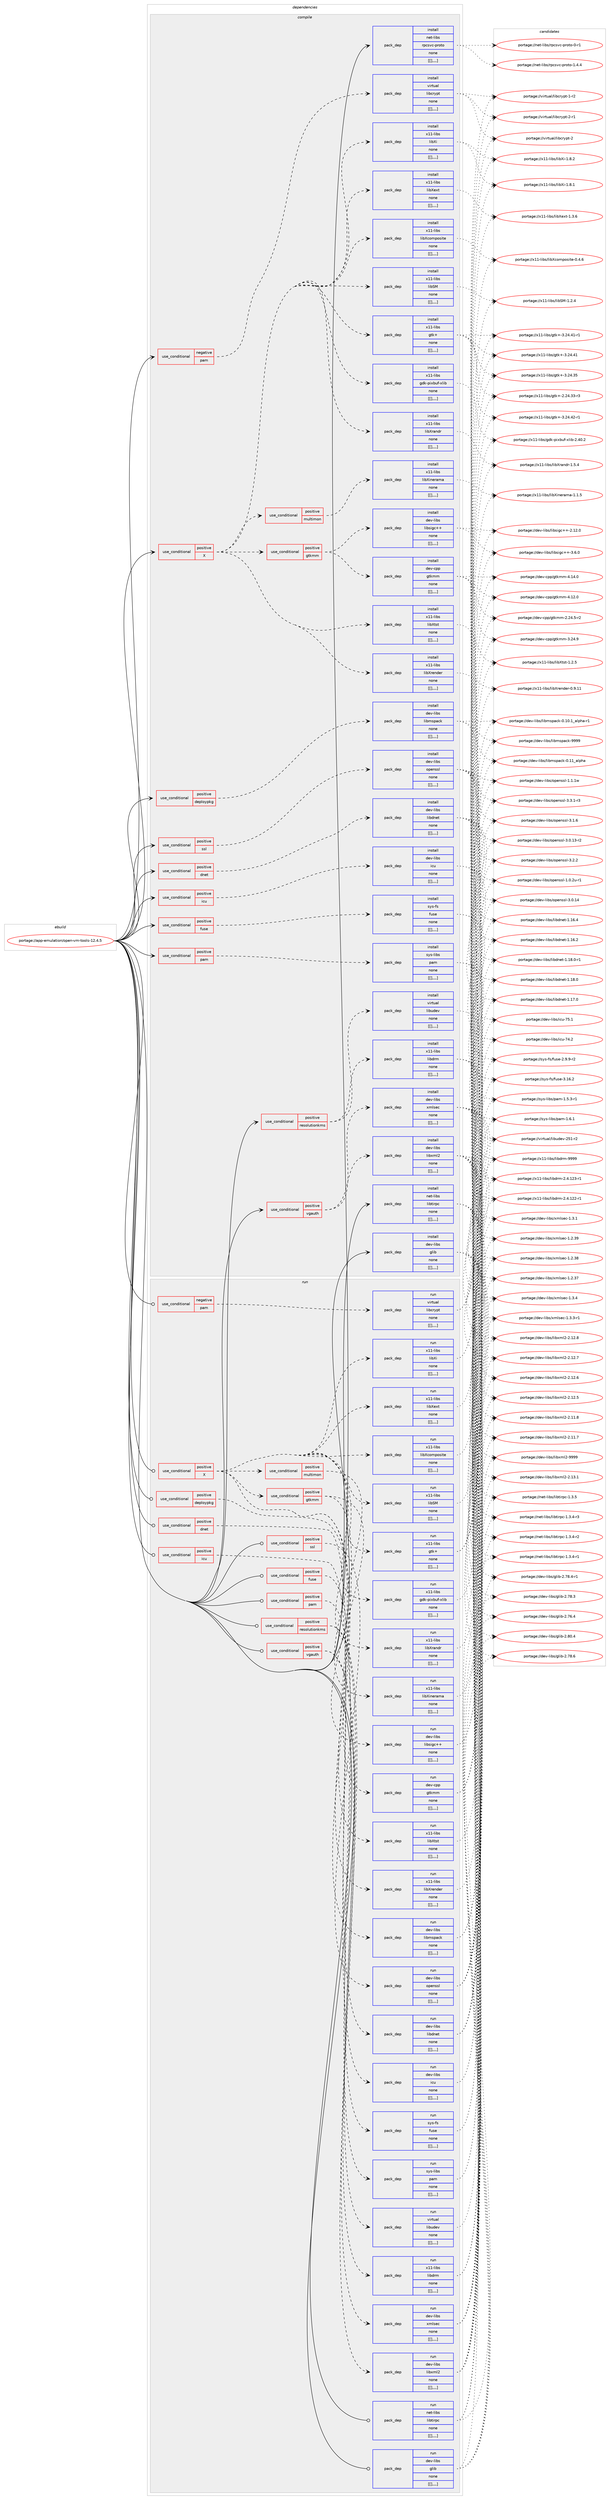 digraph prolog {

# *************
# Graph options
# *************

newrank=true;
concentrate=true;
compound=true;
graph [rankdir=LR,fontname=Helvetica,fontsize=10,ranksep=1.5];#, ranksep=2.5, nodesep=0.2];
edge  [arrowhead=vee];
node  [fontname=Helvetica,fontsize=10];

# **********
# The ebuild
# **********

subgraph cluster_leftcol {
color=gray;
label=<<i>ebuild</i>>;
id [label="portage://app-emulation/open-vm-tools-12.4.5", color=red, width=4, href="../app-emulation/open-vm-tools-12.4.5.svg"];
}

# ****************
# The dependencies
# ****************

subgraph cluster_midcol {
color=gray;
label=<<i>dependencies</i>>;
subgraph cluster_compile {
fillcolor="#eeeeee";
style=filled;
label=<<i>compile</i>>;
subgraph cond7337 {
dependency27061 [label=<<TABLE BORDER="0" CELLBORDER="1" CELLSPACING="0" CELLPADDING="4"><TR><TD ROWSPAN="3" CELLPADDING="10">use_conditional</TD></TR><TR><TD>negative</TD></TR><TR><TD>pam</TD></TR></TABLE>>, shape=none, color=red];
subgraph pack19518 {
dependency27062 [label=<<TABLE BORDER="0" CELLBORDER="1" CELLSPACING="0" CELLPADDING="4" WIDTH="220"><TR><TD ROWSPAN="6" CELLPADDING="30">pack_dep</TD></TR><TR><TD WIDTH="110">install</TD></TR><TR><TD>virtual</TD></TR><TR><TD>libcrypt</TD></TR><TR><TD>none</TD></TR><TR><TD>[[],,,,]</TD></TR></TABLE>>, shape=none, color=blue];
}
dependency27061:e -> dependency27062:w [weight=20,style="dashed",arrowhead="vee"];
}
id:e -> dependency27061:w [weight=20,style="solid",arrowhead="vee"];
subgraph cond7338 {
dependency27063 [label=<<TABLE BORDER="0" CELLBORDER="1" CELLSPACING="0" CELLPADDING="4"><TR><TD ROWSPAN="3" CELLPADDING="10">use_conditional</TD></TR><TR><TD>positive</TD></TR><TR><TD>X</TD></TR></TABLE>>, shape=none, color=red];
subgraph pack19519 {
dependency27064 [label=<<TABLE BORDER="0" CELLBORDER="1" CELLSPACING="0" CELLPADDING="4" WIDTH="220"><TR><TD ROWSPAN="6" CELLPADDING="30">pack_dep</TD></TR><TR><TD WIDTH="110">install</TD></TR><TR><TD>x11-libs</TD></TR><TR><TD>gdk-pixbuf-xlib</TD></TR><TR><TD>none</TD></TR><TR><TD>[[],,,,]</TD></TR></TABLE>>, shape=none, color=blue];
}
dependency27063:e -> dependency27064:w [weight=20,style="dashed",arrowhead="vee"];
subgraph pack19520 {
dependency27065 [label=<<TABLE BORDER="0" CELLBORDER="1" CELLSPACING="0" CELLPADDING="4" WIDTH="220"><TR><TD ROWSPAN="6" CELLPADDING="30">pack_dep</TD></TR><TR><TD WIDTH="110">install</TD></TR><TR><TD>x11-libs</TD></TR><TR><TD>gtk+</TD></TR><TR><TD>none</TD></TR><TR><TD>[[],,,,]</TD></TR></TABLE>>, shape=none, color=blue];
}
dependency27063:e -> dependency27065:w [weight=20,style="dashed",arrowhead="vee"];
subgraph pack19521 {
dependency27066 [label=<<TABLE BORDER="0" CELLBORDER="1" CELLSPACING="0" CELLPADDING="4" WIDTH="220"><TR><TD ROWSPAN="6" CELLPADDING="30">pack_dep</TD></TR><TR><TD WIDTH="110">install</TD></TR><TR><TD>x11-libs</TD></TR><TR><TD>libSM</TD></TR><TR><TD>none</TD></TR><TR><TD>[[],,,,]</TD></TR></TABLE>>, shape=none, color=blue];
}
dependency27063:e -> dependency27066:w [weight=20,style="dashed",arrowhead="vee"];
subgraph pack19522 {
dependency27067 [label=<<TABLE BORDER="0" CELLBORDER="1" CELLSPACING="0" CELLPADDING="4" WIDTH="220"><TR><TD ROWSPAN="6" CELLPADDING="30">pack_dep</TD></TR><TR><TD WIDTH="110">install</TD></TR><TR><TD>x11-libs</TD></TR><TR><TD>libXcomposite</TD></TR><TR><TD>none</TD></TR><TR><TD>[[],,,,]</TD></TR></TABLE>>, shape=none, color=blue];
}
dependency27063:e -> dependency27067:w [weight=20,style="dashed",arrowhead="vee"];
subgraph pack19523 {
dependency27068 [label=<<TABLE BORDER="0" CELLBORDER="1" CELLSPACING="0" CELLPADDING="4" WIDTH="220"><TR><TD ROWSPAN="6" CELLPADDING="30">pack_dep</TD></TR><TR><TD WIDTH="110">install</TD></TR><TR><TD>x11-libs</TD></TR><TR><TD>libXext</TD></TR><TR><TD>none</TD></TR><TR><TD>[[],,,,]</TD></TR></TABLE>>, shape=none, color=blue];
}
dependency27063:e -> dependency27068:w [weight=20,style="dashed",arrowhead="vee"];
subgraph pack19524 {
dependency27069 [label=<<TABLE BORDER="0" CELLBORDER="1" CELLSPACING="0" CELLPADDING="4" WIDTH="220"><TR><TD ROWSPAN="6" CELLPADDING="30">pack_dep</TD></TR><TR><TD WIDTH="110">install</TD></TR><TR><TD>x11-libs</TD></TR><TR><TD>libXi</TD></TR><TR><TD>none</TD></TR><TR><TD>[[],,,,]</TD></TR></TABLE>>, shape=none, color=blue];
}
dependency27063:e -> dependency27069:w [weight=20,style="dashed",arrowhead="vee"];
subgraph pack19525 {
dependency27070 [label=<<TABLE BORDER="0" CELLBORDER="1" CELLSPACING="0" CELLPADDING="4" WIDTH="220"><TR><TD ROWSPAN="6" CELLPADDING="30">pack_dep</TD></TR><TR><TD WIDTH="110">install</TD></TR><TR><TD>x11-libs</TD></TR><TR><TD>libXrandr</TD></TR><TR><TD>none</TD></TR><TR><TD>[[],,,,]</TD></TR></TABLE>>, shape=none, color=blue];
}
dependency27063:e -> dependency27070:w [weight=20,style="dashed",arrowhead="vee"];
subgraph pack19526 {
dependency27071 [label=<<TABLE BORDER="0" CELLBORDER="1" CELLSPACING="0" CELLPADDING="4" WIDTH="220"><TR><TD ROWSPAN="6" CELLPADDING="30">pack_dep</TD></TR><TR><TD WIDTH="110">install</TD></TR><TR><TD>x11-libs</TD></TR><TR><TD>libXrender</TD></TR><TR><TD>none</TD></TR><TR><TD>[[],,,,]</TD></TR></TABLE>>, shape=none, color=blue];
}
dependency27063:e -> dependency27071:w [weight=20,style="dashed",arrowhead="vee"];
subgraph pack19527 {
dependency27072 [label=<<TABLE BORDER="0" CELLBORDER="1" CELLSPACING="0" CELLPADDING="4" WIDTH="220"><TR><TD ROWSPAN="6" CELLPADDING="30">pack_dep</TD></TR><TR><TD WIDTH="110">install</TD></TR><TR><TD>x11-libs</TD></TR><TR><TD>libXtst</TD></TR><TR><TD>none</TD></TR><TR><TD>[[],,,,]</TD></TR></TABLE>>, shape=none, color=blue];
}
dependency27063:e -> dependency27072:w [weight=20,style="dashed",arrowhead="vee"];
subgraph cond7339 {
dependency27073 [label=<<TABLE BORDER="0" CELLBORDER="1" CELLSPACING="0" CELLPADDING="4"><TR><TD ROWSPAN="3" CELLPADDING="10">use_conditional</TD></TR><TR><TD>positive</TD></TR><TR><TD>gtkmm</TD></TR></TABLE>>, shape=none, color=red];
subgraph pack19528 {
dependency27074 [label=<<TABLE BORDER="0" CELLBORDER="1" CELLSPACING="0" CELLPADDING="4" WIDTH="220"><TR><TD ROWSPAN="6" CELLPADDING="30">pack_dep</TD></TR><TR><TD WIDTH="110">install</TD></TR><TR><TD>dev-cpp</TD></TR><TR><TD>gtkmm</TD></TR><TR><TD>none</TD></TR><TR><TD>[[],,,,]</TD></TR></TABLE>>, shape=none, color=blue];
}
dependency27073:e -> dependency27074:w [weight=20,style="dashed",arrowhead="vee"];
subgraph pack19529 {
dependency27075 [label=<<TABLE BORDER="0" CELLBORDER="1" CELLSPACING="0" CELLPADDING="4" WIDTH="220"><TR><TD ROWSPAN="6" CELLPADDING="30">pack_dep</TD></TR><TR><TD WIDTH="110">install</TD></TR><TR><TD>dev-libs</TD></TR><TR><TD>libsigc++</TD></TR><TR><TD>none</TD></TR><TR><TD>[[],,,,]</TD></TR></TABLE>>, shape=none, color=blue];
}
dependency27073:e -> dependency27075:w [weight=20,style="dashed",arrowhead="vee"];
}
dependency27063:e -> dependency27073:w [weight=20,style="dashed",arrowhead="vee"];
subgraph cond7340 {
dependency27076 [label=<<TABLE BORDER="0" CELLBORDER="1" CELLSPACING="0" CELLPADDING="4"><TR><TD ROWSPAN="3" CELLPADDING="10">use_conditional</TD></TR><TR><TD>positive</TD></TR><TR><TD>multimon</TD></TR></TABLE>>, shape=none, color=red];
subgraph pack19530 {
dependency27077 [label=<<TABLE BORDER="0" CELLBORDER="1" CELLSPACING="0" CELLPADDING="4" WIDTH="220"><TR><TD ROWSPAN="6" CELLPADDING="30">pack_dep</TD></TR><TR><TD WIDTH="110">install</TD></TR><TR><TD>x11-libs</TD></TR><TR><TD>libXinerama</TD></TR><TR><TD>none</TD></TR><TR><TD>[[],,,,]</TD></TR></TABLE>>, shape=none, color=blue];
}
dependency27076:e -> dependency27077:w [weight=20,style="dashed",arrowhead="vee"];
}
dependency27063:e -> dependency27076:w [weight=20,style="dashed",arrowhead="vee"];
}
id:e -> dependency27063:w [weight=20,style="solid",arrowhead="vee"];
subgraph cond7341 {
dependency27078 [label=<<TABLE BORDER="0" CELLBORDER="1" CELLSPACING="0" CELLPADDING="4"><TR><TD ROWSPAN="3" CELLPADDING="10">use_conditional</TD></TR><TR><TD>positive</TD></TR><TR><TD>deploypkg</TD></TR></TABLE>>, shape=none, color=red];
subgraph pack19531 {
dependency27079 [label=<<TABLE BORDER="0" CELLBORDER="1" CELLSPACING="0" CELLPADDING="4" WIDTH="220"><TR><TD ROWSPAN="6" CELLPADDING="30">pack_dep</TD></TR><TR><TD WIDTH="110">install</TD></TR><TR><TD>dev-libs</TD></TR><TR><TD>libmspack</TD></TR><TR><TD>none</TD></TR><TR><TD>[[],,,,]</TD></TR></TABLE>>, shape=none, color=blue];
}
dependency27078:e -> dependency27079:w [weight=20,style="dashed",arrowhead="vee"];
}
id:e -> dependency27078:w [weight=20,style="solid",arrowhead="vee"];
subgraph cond7342 {
dependency27080 [label=<<TABLE BORDER="0" CELLBORDER="1" CELLSPACING="0" CELLPADDING="4"><TR><TD ROWSPAN="3" CELLPADDING="10">use_conditional</TD></TR><TR><TD>positive</TD></TR><TR><TD>dnet</TD></TR></TABLE>>, shape=none, color=red];
subgraph pack19532 {
dependency27081 [label=<<TABLE BORDER="0" CELLBORDER="1" CELLSPACING="0" CELLPADDING="4" WIDTH="220"><TR><TD ROWSPAN="6" CELLPADDING="30">pack_dep</TD></TR><TR><TD WIDTH="110">install</TD></TR><TR><TD>dev-libs</TD></TR><TR><TD>libdnet</TD></TR><TR><TD>none</TD></TR><TR><TD>[[],,,,]</TD></TR></TABLE>>, shape=none, color=blue];
}
dependency27080:e -> dependency27081:w [weight=20,style="dashed",arrowhead="vee"];
}
id:e -> dependency27080:w [weight=20,style="solid",arrowhead="vee"];
subgraph cond7343 {
dependency27082 [label=<<TABLE BORDER="0" CELLBORDER="1" CELLSPACING="0" CELLPADDING="4"><TR><TD ROWSPAN="3" CELLPADDING="10">use_conditional</TD></TR><TR><TD>positive</TD></TR><TR><TD>fuse</TD></TR></TABLE>>, shape=none, color=red];
subgraph pack19533 {
dependency27083 [label=<<TABLE BORDER="0" CELLBORDER="1" CELLSPACING="0" CELLPADDING="4" WIDTH="220"><TR><TD ROWSPAN="6" CELLPADDING="30">pack_dep</TD></TR><TR><TD WIDTH="110">install</TD></TR><TR><TD>sys-fs</TD></TR><TR><TD>fuse</TD></TR><TR><TD>none</TD></TR><TR><TD>[[],,,,]</TD></TR></TABLE>>, shape=none, color=blue];
}
dependency27082:e -> dependency27083:w [weight=20,style="dashed",arrowhead="vee"];
}
id:e -> dependency27082:w [weight=20,style="solid",arrowhead="vee"];
subgraph cond7344 {
dependency27084 [label=<<TABLE BORDER="0" CELLBORDER="1" CELLSPACING="0" CELLPADDING="4"><TR><TD ROWSPAN="3" CELLPADDING="10">use_conditional</TD></TR><TR><TD>positive</TD></TR><TR><TD>icu</TD></TR></TABLE>>, shape=none, color=red];
subgraph pack19534 {
dependency27085 [label=<<TABLE BORDER="0" CELLBORDER="1" CELLSPACING="0" CELLPADDING="4" WIDTH="220"><TR><TD ROWSPAN="6" CELLPADDING="30">pack_dep</TD></TR><TR><TD WIDTH="110">install</TD></TR><TR><TD>dev-libs</TD></TR><TR><TD>icu</TD></TR><TR><TD>none</TD></TR><TR><TD>[[],,,,]</TD></TR></TABLE>>, shape=none, color=blue];
}
dependency27084:e -> dependency27085:w [weight=20,style="dashed",arrowhead="vee"];
}
id:e -> dependency27084:w [weight=20,style="solid",arrowhead="vee"];
subgraph cond7345 {
dependency27086 [label=<<TABLE BORDER="0" CELLBORDER="1" CELLSPACING="0" CELLPADDING="4"><TR><TD ROWSPAN="3" CELLPADDING="10">use_conditional</TD></TR><TR><TD>positive</TD></TR><TR><TD>pam</TD></TR></TABLE>>, shape=none, color=red];
subgraph pack19535 {
dependency27087 [label=<<TABLE BORDER="0" CELLBORDER="1" CELLSPACING="0" CELLPADDING="4" WIDTH="220"><TR><TD ROWSPAN="6" CELLPADDING="30">pack_dep</TD></TR><TR><TD WIDTH="110">install</TD></TR><TR><TD>sys-libs</TD></TR><TR><TD>pam</TD></TR><TR><TD>none</TD></TR><TR><TD>[[],,,,]</TD></TR></TABLE>>, shape=none, color=blue];
}
dependency27086:e -> dependency27087:w [weight=20,style="dashed",arrowhead="vee"];
}
id:e -> dependency27086:w [weight=20,style="solid",arrowhead="vee"];
subgraph cond7346 {
dependency27088 [label=<<TABLE BORDER="0" CELLBORDER="1" CELLSPACING="0" CELLPADDING="4"><TR><TD ROWSPAN="3" CELLPADDING="10">use_conditional</TD></TR><TR><TD>positive</TD></TR><TR><TD>resolutionkms</TD></TR></TABLE>>, shape=none, color=red];
subgraph pack19536 {
dependency27089 [label=<<TABLE BORDER="0" CELLBORDER="1" CELLSPACING="0" CELLPADDING="4" WIDTH="220"><TR><TD ROWSPAN="6" CELLPADDING="30">pack_dep</TD></TR><TR><TD WIDTH="110">install</TD></TR><TR><TD>x11-libs</TD></TR><TR><TD>libdrm</TD></TR><TR><TD>none</TD></TR><TR><TD>[[],,,,]</TD></TR></TABLE>>, shape=none, color=blue];
}
dependency27088:e -> dependency27089:w [weight=20,style="dashed",arrowhead="vee"];
subgraph pack19537 {
dependency27090 [label=<<TABLE BORDER="0" CELLBORDER="1" CELLSPACING="0" CELLPADDING="4" WIDTH="220"><TR><TD ROWSPAN="6" CELLPADDING="30">pack_dep</TD></TR><TR><TD WIDTH="110">install</TD></TR><TR><TD>virtual</TD></TR><TR><TD>libudev</TD></TR><TR><TD>none</TD></TR><TR><TD>[[],,,,]</TD></TR></TABLE>>, shape=none, color=blue];
}
dependency27088:e -> dependency27090:w [weight=20,style="dashed",arrowhead="vee"];
}
id:e -> dependency27088:w [weight=20,style="solid",arrowhead="vee"];
subgraph cond7347 {
dependency27091 [label=<<TABLE BORDER="0" CELLBORDER="1" CELLSPACING="0" CELLPADDING="4"><TR><TD ROWSPAN="3" CELLPADDING="10">use_conditional</TD></TR><TR><TD>positive</TD></TR><TR><TD>ssl</TD></TR></TABLE>>, shape=none, color=red];
subgraph pack19538 {
dependency27092 [label=<<TABLE BORDER="0" CELLBORDER="1" CELLSPACING="0" CELLPADDING="4" WIDTH="220"><TR><TD ROWSPAN="6" CELLPADDING="30">pack_dep</TD></TR><TR><TD WIDTH="110">install</TD></TR><TR><TD>dev-libs</TD></TR><TR><TD>openssl</TD></TR><TR><TD>none</TD></TR><TR><TD>[[],,,,]</TD></TR></TABLE>>, shape=none, color=blue];
}
dependency27091:e -> dependency27092:w [weight=20,style="dashed",arrowhead="vee"];
}
id:e -> dependency27091:w [weight=20,style="solid",arrowhead="vee"];
subgraph cond7348 {
dependency27093 [label=<<TABLE BORDER="0" CELLBORDER="1" CELLSPACING="0" CELLPADDING="4"><TR><TD ROWSPAN="3" CELLPADDING="10">use_conditional</TD></TR><TR><TD>positive</TD></TR><TR><TD>vgauth</TD></TR></TABLE>>, shape=none, color=red];
subgraph pack19539 {
dependency27094 [label=<<TABLE BORDER="0" CELLBORDER="1" CELLSPACING="0" CELLPADDING="4" WIDTH="220"><TR><TD ROWSPAN="6" CELLPADDING="30">pack_dep</TD></TR><TR><TD WIDTH="110">install</TD></TR><TR><TD>dev-libs</TD></TR><TR><TD>libxml2</TD></TR><TR><TD>none</TD></TR><TR><TD>[[],,,,]</TD></TR></TABLE>>, shape=none, color=blue];
}
dependency27093:e -> dependency27094:w [weight=20,style="dashed",arrowhead="vee"];
subgraph pack19540 {
dependency27095 [label=<<TABLE BORDER="0" CELLBORDER="1" CELLSPACING="0" CELLPADDING="4" WIDTH="220"><TR><TD ROWSPAN="6" CELLPADDING="30">pack_dep</TD></TR><TR><TD WIDTH="110">install</TD></TR><TR><TD>dev-libs</TD></TR><TR><TD>xmlsec</TD></TR><TR><TD>none</TD></TR><TR><TD>[[],,,,]</TD></TR></TABLE>>, shape=none, color=blue];
}
dependency27093:e -> dependency27095:w [weight=20,style="dashed",arrowhead="vee"];
}
id:e -> dependency27093:w [weight=20,style="solid",arrowhead="vee"];
subgraph pack19541 {
dependency27096 [label=<<TABLE BORDER="0" CELLBORDER="1" CELLSPACING="0" CELLPADDING="4" WIDTH="220"><TR><TD ROWSPAN="6" CELLPADDING="30">pack_dep</TD></TR><TR><TD WIDTH="110">install</TD></TR><TR><TD>dev-libs</TD></TR><TR><TD>glib</TD></TR><TR><TD>none</TD></TR><TR><TD>[[],,,,]</TD></TR></TABLE>>, shape=none, color=blue];
}
id:e -> dependency27096:w [weight=20,style="solid",arrowhead="vee"];
subgraph pack19542 {
dependency27097 [label=<<TABLE BORDER="0" CELLBORDER="1" CELLSPACING="0" CELLPADDING="4" WIDTH="220"><TR><TD ROWSPAN="6" CELLPADDING="30">pack_dep</TD></TR><TR><TD WIDTH="110">install</TD></TR><TR><TD>net-libs</TD></TR><TR><TD>libtirpc</TD></TR><TR><TD>none</TD></TR><TR><TD>[[],,,,]</TD></TR></TABLE>>, shape=none, color=blue];
}
id:e -> dependency27097:w [weight=20,style="solid",arrowhead="vee"];
subgraph pack19543 {
dependency27098 [label=<<TABLE BORDER="0" CELLBORDER="1" CELLSPACING="0" CELLPADDING="4" WIDTH="220"><TR><TD ROWSPAN="6" CELLPADDING="30">pack_dep</TD></TR><TR><TD WIDTH="110">install</TD></TR><TR><TD>net-libs</TD></TR><TR><TD>rpcsvc-proto</TD></TR><TR><TD>none</TD></TR><TR><TD>[[],,,,]</TD></TR></TABLE>>, shape=none, color=blue];
}
id:e -> dependency27098:w [weight=20,style="solid",arrowhead="vee"];
}
subgraph cluster_compileandrun {
fillcolor="#eeeeee";
style=filled;
label=<<i>compile and run</i>>;
}
subgraph cluster_run {
fillcolor="#eeeeee";
style=filled;
label=<<i>run</i>>;
subgraph cond7349 {
dependency27099 [label=<<TABLE BORDER="0" CELLBORDER="1" CELLSPACING="0" CELLPADDING="4"><TR><TD ROWSPAN="3" CELLPADDING="10">use_conditional</TD></TR><TR><TD>negative</TD></TR><TR><TD>pam</TD></TR></TABLE>>, shape=none, color=red];
subgraph pack19544 {
dependency27100 [label=<<TABLE BORDER="0" CELLBORDER="1" CELLSPACING="0" CELLPADDING="4" WIDTH="220"><TR><TD ROWSPAN="6" CELLPADDING="30">pack_dep</TD></TR><TR><TD WIDTH="110">run</TD></TR><TR><TD>virtual</TD></TR><TR><TD>libcrypt</TD></TR><TR><TD>none</TD></TR><TR><TD>[[],,,,]</TD></TR></TABLE>>, shape=none, color=blue];
}
dependency27099:e -> dependency27100:w [weight=20,style="dashed",arrowhead="vee"];
}
id:e -> dependency27099:w [weight=20,style="solid",arrowhead="odot"];
subgraph cond7350 {
dependency27101 [label=<<TABLE BORDER="0" CELLBORDER="1" CELLSPACING="0" CELLPADDING="4"><TR><TD ROWSPAN="3" CELLPADDING="10">use_conditional</TD></TR><TR><TD>positive</TD></TR><TR><TD>X</TD></TR></TABLE>>, shape=none, color=red];
subgraph pack19545 {
dependency27102 [label=<<TABLE BORDER="0" CELLBORDER="1" CELLSPACING="0" CELLPADDING="4" WIDTH="220"><TR><TD ROWSPAN="6" CELLPADDING="30">pack_dep</TD></TR><TR><TD WIDTH="110">run</TD></TR><TR><TD>x11-libs</TD></TR><TR><TD>gdk-pixbuf-xlib</TD></TR><TR><TD>none</TD></TR><TR><TD>[[],,,,]</TD></TR></TABLE>>, shape=none, color=blue];
}
dependency27101:e -> dependency27102:w [weight=20,style="dashed",arrowhead="vee"];
subgraph pack19546 {
dependency27103 [label=<<TABLE BORDER="0" CELLBORDER="1" CELLSPACING="0" CELLPADDING="4" WIDTH="220"><TR><TD ROWSPAN="6" CELLPADDING="30">pack_dep</TD></TR><TR><TD WIDTH="110">run</TD></TR><TR><TD>x11-libs</TD></TR><TR><TD>gtk+</TD></TR><TR><TD>none</TD></TR><TR><TD>[[],,,,]</TD></TR></TABLE>>, shape=none, color=blue];
}
dependency27101:e -> dependency27103:w [weight=20,style="dashed",arrowhead="vee"];
subgraph pack19547 {
dependency27104 [label=<<TABLE BORDER="0" CELLBORDER="1" CELLSPACING="0" CELLPADDING="4" WIDTH="220"><TR><TD ROWSPAN="6" CELLPADDING="30">pack_dep</TD></TR><TR><TD WIDTH="110">run</TD></TR><TR><TD>x11-libs</TD></TR><TR><TD>libSM</TD></TR><TR><TD>none</TD></TR><TR><TD>[[],,,,]</TD></TR></TABLE>>, shape=none, color=blue];
}
dependency27101:e -> dependency27104:w [weight=20,style="dashed",arrowhead="vee"];
subgraph pack19548 {
dependency27105 [label=<<TABLE BORDER="0" CELLBORDER="1" CELLSPACING="0" CELLPADDING="4" WIDTH="220"><TR><TD ROWSPAN="6" CELLPADDING="30">pack_dep</TD></TR><TR><TD WIDTH="110">run</TD></TR><TR><TD>x11-libs</TD></TR><TR><TD>libXcomposite</TD></TR><TR><TD>none</TD></TR><TR><TD>[[],,,,]</TD></TR></TABLE>>, shape=none, color=blue];
}
dependency27101:e -> dependency27105:w [weight=20,style="dashed",arrowhead="vee"];
subgraph pack19549 {
dependency27106 [label=<<TABLE BORDER="0" CELLBORDER="1" CELLSPACING="0" CELLPADDING="4" WIDTH="220"><TR><TD ROWSPAN="6" CELLPADDING="30">pack_dep</TD></TR><TR><TD WIDTH="110">run</TD></TR><TR><TD>x11-libs</TD></TR><TR><TD>libXext</TD></TR><TR><TD>none</TD></TR><TR><TD>[[],,,,]</TD></TR></TABLE>>, shape=none, color=blue];
}
dependency27101:e -> dependency27106:w [weight=20,style="dashed",arrowhead="vee"];
subgraph pack19550 {
dependency27107 [label=<<TABLE BORDER="0" CELLBORDER="1" CELLSPACING="0" CELLPADDING="4" WIDTH="220"><TR><TD ROWSPAN="6" CELLPADDING="30">pack_dep</TD></TR><TR><TD WIDTH="110">run</TD></TR><TR><TD>x11-libs</TD></TR><TR><TD>libXi</TD></TR><TR><TD>none</TD></TR><TR><TD>[[],,,,]</TD></TR></TABLE>>, shape=none, color=blue];
}
dependency27101:e -> dependency27107:w [weight=20,style="dashed",arrowhead="vee"];
subgraph pack19551 {
dependency27108 [label=<<TABLE BORDER="0" CELLBORDER="1" CELLSPACING="0" CELLPADDING="4" WIDTH="220"><TR><TD ROWSPAN="6" CELLPADDING="30">pack_dep</TD></TR><TR><TD WIDTH="110">run</TD></TR><TR><TD>x11-libs</TD></TR><TR><TD>libXrandr</TD></TR><TR><TD>none</TD></TR><TR><TD>[[],,,,]</TD></TR></TABLE>>, shape=none, color=blue];
}
dependency27101:e -> dependency27108:w [weight=20,style="dashed",arrowhead="vee"];
subgraph pack19552 {
dependency27109 [label=<<TABLE BORDER="0" CELLBORDER="1" CELLSPACING="0" CELLPADDING="4" WIDTH="220"><TR><TD ROWSPAN="6" CELLPADDING="30">pack_dep</TD></TR><TR><TD WIDTH="110">run</TD></TR><TR><TD>x11-libs</TD></TR><TR><TD>libXrender</TD></TR><TR><TD>none</TD></TR><TR><TD>[[],,,,]</TD></TR></TABLE>>, shape=none, color=blue];
}
dependency27101:e -> dependency27109:w [weight=20,style="dashed",arrowhead="vee"];
subgraph pack19553 {
dependency27110 [label=<<TABLE BORDER="0" CELLBORDER="1" CELLSPACING="0" CELLPADDING="4" WIDTH="220"><TR><TD ROWSPAN="6" CELLPADDING="30">pack_dep</TD></TR><TR><TD WIDTH="110">run</TD></TR><TR><TD>x11-libs</TD></TR><TR><TD>libXtst</TD></TR><TR><TD>none</TD></TR><TR><TD>[[],,,,]</TD></TR></TABLE>>, shape=none, color=blue];
}
dependency27101:e -> dependency27110:w [weight=20,style="dashed",arrowhead="vee"];
subgraph cond7351 {
dependency27111 [label=<<TABLE BORDER="0" CELLBORDER="1" CELLSPACING="0" CELLPADDING="4"><TR><TD ROWSPAN="3" CELLPADDING="10">use_conditional</TD></TR><TR><TD>positive</TD></TR><TR><TD>gtkmm</TD></TR></TABLE>>, shape=none, color=red];
subgraph pack19554 {
dependency27112 [label=<<TABLE BORDER="0" CELLBORDER="1" CELLSPACING="0" CELLPADDING="4" WIDTH="220"><TR><TD ROWSPAN="6" CELLPADDING="30">pack_dep</TD></TR><TR><TD WIDTH="110">run</TD></TR><TR><TD>dev-cpp</TD></TR><TR><TD>gtkmm</TD></TR><TR><TD>none</TD></TR><TR><TD>[[],,,,]</TD></TR></TABLE>>, shape=none, color=blue];
}
dependency27111:e -> dependency27112:w [weight=20,style="dashed",arrowhead="vee"];
subgraph pack19555 {
dependency27113 [label=<<TABLE BORDER="0" CELLBORDER="1" CELLSPACING="0" CELLPADDING="4" WIDTH="220"><TR><TD ROWSPAN="6" CELLPADDING="30">pack_dep</TD></TR><TR><TD WIDTH="110">run</TD></TR><TR><TD>dev-libs</TD></TR><TR><TD>libsigc++</TD></TR><TR><TD>none</TD></TR><TR><TD>[[],,,,]</TD></TR></TABLE>>, shape=none, color=blue];
}
dependency27111:e -> dependency27113:w [weight=20,style="dashed",arrowhead="vee"];
}
dependency27101:e -> dependency27111:w [weight=20,style="dashed",arrowhead="vee"];
subgraph cond7352 {
dependency27114 [label=<<TABLE BORDER="0" CELLBORDER="1" CELLSPACING="0" CELLPADDING="4"><TR><TD ROWSPAN="3" CELLPADDING="10">use_conditional</TD></TR><TR><TD>positive</TD></TR><TR><TD>multimon</TD></TR></TABLE>>, shape=none, color=red];
subgraph pack19556 {
dependency27115 [label=<<TABLE BORDER="0" CELLBORDER="1" CELLSPACING="0" CELLPADDING="4" WIDTH="220"><TR><TD ROWSPAN="6" CELLPADDING="30">pack_dep</TD></TR><TR><TD WIDTH="110">run</TD></TR><TR><TD>x11-libs</TD></TR><TR><TD>libXinerama</TD></TR><TR><TD>none</TD></TR><TR><TD>[[],,,,]</TD></TR></TABLE>>, shape=none, color=blue];
}
dependency27114:e -> dependency27115:w [weight=20,style="dashed",arrowhead="vee"];
}
dependency27101:e -> dependency27114:w [weight=20,style="dashed",arrowhead="vee"];
}
id:e -> dependency27101:w [weight=20,style="solid",arrowhead="odot"];
subgraph cond7353 {
dependency27116 [label=<<TABLE BORDER="0" CELLBORDER="1" CELLSPACING="0" CELLPADDING="4"><TR><TD ROWSPAN="3" CELLPADDING="10">use_conditional</TD></TR><TR><TD>positive</TD></TR><TR><TD>deploypkg</TD></TR></TABLE>>, shape=none, color=red];
subgraph pack19557 {
dependency27117 [label=<<TABLE BORDER="0" CELLBORDER="1" CELLSPACING="0" CELLPADDING="4" WIDTH="220"><TR><TD ROWSPAN="6" CELLPADDING="30">pack_dep</TD></TR><TR><TD WIDTH="110">run</TD></TR><TR><TD>dev-libs</TD></TR><TR><TD>libmspack</TD></TR><TR><TD>none</TD></TR><TR><TD>[[],,,,]</TD></TR></TABLE>>, shape=none, color=blue];
}
dependency27116:e -> dependency27117:w [weight=20,style="dashed",arrowhead="vee"];
}
id:e -> dependency27116:w [weight=20,style="solid",arrowhead="odot"];
subgraph cond7354 {
dependency27118 [label=<<TABLE BORDER="0" CELLBORDER="1" CELLSPACING="0" CELLPADDING="4"><TR><TD ROWSPAN="3" CELLPADDING="10">use_conditional</TD></TR><TR><TD>positive</TD></TR><TR><TD>dnet</TD></TR></TABLE>>, shape=none, color=red];
subgraph pack19558 {
dependency27119 [label=<<TABLE BORDER="0" CELLBORDER="1" CELLSPACING="0" CELLPADDING="4" WIDTH="220"><TR><TD ROWSPAN="6" CELLPADDING="30">pack_dep</TD></TR><TR><TD WIDTH="110">run</TD></TR><TR><TD>dev-libs</TD></TR><TR><TD>libdnet</TD></TR><TR><TD>none</TD></TR><TR><TD>[[],,,,]</TD></TR></TABLE>>, shape=none, color=blue];
}
dependency27118:e -> dependency27119:w [weight=20,style="dashed",arrowhead="vee"];
}
id:e -> dependency27118:w [weight=20,style="solid",arrowhead="odot"];
subgraph cond7355 {
dependency27120 [label=<<TABLE BORDER="0" CELLBORDER="1" CELLSPACING="0" CELLPADDING="4"><TR><TD ROWSPAN="3" CELLPADDING="10">use_conditional</TD></TR><TR><TD>positive</TD></TR><TR><TD>fuse</TD></TR></TABLE>>, shape=none, color=red];
subgraph pack19559 {
dependency27121 [label=<<TABLE BORDER="0" CELLBORDER="1" CELLSPACING="0" CELLPADDING="4" WIDTH="220"><TR><TD ROWSPAN="6" CELLPADDING="30">pack_dep</TD></TR><TR><TD WIDTH="110">run</TD></TR><TR><TD>sys-fs</TD></TR><TR><TD>fuse</TD></TR><TR><TD>none</TD></TR><TR><TD>[[],,,,]</TD></TR></TABLE>>, shape=none, color=blue];
}
dependency27120:e -> dependency27121:w [weight=20,style="dashed",arrowhead="vee"];
}
id:e -> dependency27120:w [weight=20,style="solid",arrowhead="odot"];
subgraph cond7356 {
dependency27122 [label=<<TABLE BORDER="0" CELLBORDER="1" CELLSPACING="0" CELLPADDING="4"><TR><TD ROWSPAN="3" CELLPADDING="10">use_conditional</TD></TR><TR><TD>positive</TD></TR><TR><TD>icu</TD></TR></TABLE>>, shape=none, color=red];
subgraph pack19560 {
dependency27123 [label=<<TABLE BORDER="0" CELLBORDER="1" CELLSPACING="0" CELLPADDING="4" WIDTH="220"><TR><TD ROWSPAN="6" CELLPADDING="30">pack_dep</TD></TR><TR><TD WIDTH="110">run</TD></TR><TR><TD>dev-libs</TD></TR><TR><TD>icu</TD></TR><TR><TD>none</TD></TR><TR><TD>[[],,,,]</TD></TR></TABLE>>, shape=none, color=blue];
}
dependency27122:e -> dependency27123:w [weight=20,style="dashed",arrowhead="vee"];
}
id:e -> dependency27122:w [weight=20,style="solid",arrowhead="odot"];
subgraph cond7357 {
dependency27124 [label=<<TABLE BORDER="0" CELLBORDER="1" CELLSPACING="0" CELLPADDING="4"><TR><TD ROWSPAN="3" CELLPADDING="10">use_conditional</TD></TR><TR><TD>positive</TD></TR><TR><TD>pam</TD></TR></TABLE>>, shape=none, color=red];
subgraph pack19561 {
dependency27125 [label=<<TABLE BORDER="0" CELLBORDER="1" CELLSPACING="0" CELLPADDING="4" WIDTH="220"><TR><TD ROWSPAN="6" CELLPADDING="30">pack_dep</TD></TR><TR><TD WIDTH="110">run</TD></TR><TR><TD>sys-libs</TD></TR><TR><TD>pam</TD></TR><TR><TD>none</TD></TR><TR><TD>[[],,,,]</TD></TR></TABLE>>, shape=none, color=blue];
}
dependency27124:e -> dependency27125:w [weight=20,style="dashed",arrowhead="vee"];
}
id:e -> dependency27124:w [weight=20,style="solid",arrowhead="odot"];
subgraph cond7358 {
dependency27126 [label=<<TABLE BORDER="0" CELLBORDER="1" CELLSPACING="0" CELLPADDING="4"><TR><TD ROWSPAN="3" CELLPADDING="10">use_conditional</TD></TR><TR><TD>positive</TD></TR><TR><TD>resolutionkms</TD></TR></TABLE>>, shape=none, color=red];
subgraph pack19562 {
dependency27127 [label=<<TABLE BORDER="0" CELLBORDER="1" CELLSPACING="0" CELLPADDING="4" WIDTH="220"><TR><TD ROWSPAN="6" CELLPADDING="30">pack_dep</TD></TR><TR><TD WIDTH="110">run</TD></TR><TR><TD>x11-libs</TD></TR><TR><TD>libdrm</TD></TR><TR><TD>none</TD></TR><TR><TD>[[],,,,]</TD></TR></TABLE>>, shape=none, color=blue];
}
dependency27126:e -> dependency27127:w [weight=20,style="dashed",arrowhead="vee"];
subgraph pack19563 {
dependency27128 [label=<<TABLE BORDER="0" CELLBORDER="1" CELLSPACING="0" CELLPADDING="4" WIDTH="220"><TR><TD ROWSPAN="6" CELLPADDING="30">pack_dep</TD></TR><TR><TD WIDTH="110">run</TD></TR><TR><TD>virtual</TD></TR><TR><TD>libudev</TD></TR><TR><TD>none</TD></TR><TR><TD>[[],,,,]</TD></TR></TABLE>>, shape=none, color=blue];
}
dependency27126:e -> dependency27128:w [weight=20,style="dashed",arrowhead="vee"];
}
id:e -> dependency27126:w [weight=20,style="solid",arrowhead="odot"];
subgraph cond7359 {
dependency27129 [label=<<TABLE BORDER="0" CELLBORDER="1" CELLSPACING="0" CELLPADDING="4"><TR><TD ROWSPAN="3" CELLPADDING="10">use_conditional</TD></TR><TR><TD>positive</TD></TR><TR><TD>ssl</TD></TR></TABLE>>, shape=none, color=red];
subgraph pack19564 {
dependency27130 [label=<<TABLE BORDER="0" CELLBORDER="1" CELLSPACING="0" CELLPADDING="4" WIDTH="220"><TR><TD ROWSPAN="6" CELLPADDING="30">pack_dep</TD></TR><TR><TD WIDTH="110">run</TD></TR><TR><TD>dev-libs</TD></TR><TR><TD>openssl</TD></TR><TR><TD>none</TD></TR><TR><TD>[[],,,,]</TD></TR></TABLE>>, shape=none, color=blue];
}
dependency27129:e -> dependency27130:w [weight=20,style="dashed",arrowhead="vee"];
}
id:e -> dependency27129:w [weight=20,style="solid",arrowhead="odot"];
subgraph cond7360 {
dependency27131 [label=<<TABLE BORDER="0" CELLBORDER="1" CELLSPACING="0" CELLPADDING="4"><TR><TD ROWSPAN="3" CELLPADDING="10">use_conditional</TD></TR><TR><TD>positive</TD></TR><TR><TD>vgauth</TD></TR></TABLE>>, shape=none, color=red];
subgraph pack19565 {
dependency27132 [label=<<TABLE BORDER="0" CELLBORDER="1" CELLSPACING="0" CELLPADDING="4" WIDTH="220"><TR><TD ROWSPAN="6" CELLPADDING="30">pack_dep</TD></TR><TR><TD WIDTH="110">run</TD></TR><TR><TD>dev-libs</TD></TR><TR><TD>libxml2</TD></TR><TR><TD>none</TD></TR><TR><TD>[[],,,,]</TD></TR></TABLE>>, shape=none, color=blue];
}
dependency27131:e -> dependency27132:w [weight=20,style="dashed",arrowhead="vee"];
subgraph pack19566 {
dependency27133 [label=<<TABLE BORDER="0" CELLBORDER="1" CELLSPACING="0" CELLPADDING="4" WIDTH="220"><TR><TD ROWSPAN="6" CELLPADDING="30">pack_dep</TD></TR><TR><TD WIDTH="110">run</TD></TR><TR><TD>dev-libs</TD></TR><TR><TD>xmlsec</TD></TR><TR><TD>none</TD></TR><TR><TD>[[],,,,]</TD></TR></TABLE>>, shape=none, color=blue];
}
dependency27131:e -> dependency27133:w [weight=20,style="dashed",arrowhead="vee"];
}
id:e -> dependency27131:w [weight=20,style="solid",arrowhead="odot"];
subgraph pack19567 {
dependency27134 [label=<<TABLE BORDER="0" CELLBORDER="1" CELLSPACING="0" CELLPADDING="4" WIDTH="220"><TR><TD ROWSPAN="6" CELLPADDING="30">pack_dep</TD></TR><TR><TD WIDTH="110">run</TD></TR><TR><TD>dev-libs</TD></TR><TR><TD>glib</TD></TR><TR><TD>none</TD></TR><TR><TD>[[],,,,]</TD></TR></TABLE>>, shape=none, color=blue];
}
id:e -> dependency27134:w [weight=20,style="solid",arrowhead="odot"];
subgraph pack19568 {
dependency27135 [label=<<TABLE BORDER="0" CELLBORDER="1" CELLSPACING="0" CELLPADDING="4" WIDTH="220"><TR><TD ROWSPAN="6" CELLPADDING="30">pack_dep</TD></TR><TR><TD WIDTH="110">run</TD></TR><TR><TD>net-libs</TD></TR><TR><TD>libtirpc</TD></TR><TR><TD>none</TD></TR><TR><TD>[[],,,,]</TD></TR></TABLE>>, shape=none, color=blue];
}
id:e -> dependency27135:w [weight=20,style="solid",arrowhead="odot"];
}
}

# **************
# The candidates
# **************

subgraph cluster_choices {
rank=same;
color=gray;
label=<<i>candidates</i>>;

subgraph choice19518 {
color=black;
nodesep=1;
choice1181051141161179710847108105989911412111211645504511449 [label="portage://virtual/libcrypt-2-r1", color=red, width=4,href="../virtual/libcrypt-2-r1.svg"];
choice118105114116117971084710810598991141211121164550 [label="portage://virtual/libcrypt-2", color=red, width=4,href="../virtual/libcrypt-2.svg"];
choice1181051141161179710847108105989911412111211645494511450 [label="portage://virtual/libcrypt-1-r2", color=red, width=4,href="../virtual/libcrypt-1-r2.svg"];
dependency27062:e -> choice1181051141161179710847108105989911412111211645504511449:w [style=dotted,weight="100"];
dependency27062:e -> choice118105114116117971084710810598991141211121164550:w [style=dotted,weight="100"];
dependency27062:e -> choice1181051141161179710847108105989911412111211645494511450:w [style=dotted,weight="100"];
}
subgraph choice19519 {
color=black;
nodesep=1;
choice12049494510810598115471031001074511210512098117102451201081059845504652484650 [label="portage://x11-libs/gdk-pixbuf-xlib-2.40.2", color=red, width=4,href="../x11-libs/gdk-pixbuf-xlib-2.40.2.svg"];
dependency27064:e -> choice12049494510810598115471031001074511210512098117102451201081059845504652484650:w [style=dotted,weight="100"];
}
subgraph choice19520 {
color=black;
nodesep=1;
choice12049494510810598115471031161074345514650524652504511449 [label="portage://x11-libs/gtk+-3.24.42-r1", color=red, width=4,href="../x11-libs/gtk+-3.24.42-r1.svg"];
choice12049494510810598115471031161074345514650524652494511449 [label="portage://x11-libs/gtk+-3.24.41-r1", color=red, width=4,href="../x11-libs/gtk+-3.24.41-r1.svg"];
choice1204949451081059811547103116107434551465052465249 [label="portage://x11-libs/gtk+-3.24.41", color=red, width=4,href="../x11-libs/gtk+-3.24.41.svg"];
choice1204949451081059811547103116107434551465052465153 [label="portage://x11-libs/gtk+-3.24.35", color=red, width=4,href="../x11-libs/gtk+-3.24.35.svg"];
choice12049494510810598115471031161074345504650524651514511451 [label="portage://x11-libs/gtk+-2.24.33-r3", color=red, width=4,href="../x11-libs/gtk+-2.24.33-r3.svg"];
dependency27065:e -> choice12049494510810598115471031161074345514650524652504511449:w [style=dotted,weight="100"];
dependency27065:e -> choice12049494510810598115471031161074345514650524652494511449:w [style=dotted,weight="100"];
dependency27065:e -> choice1204949451081059811547103116107434551465052465249:w [style=dotted,weight="100"];
dependency27065:e -> choice1204949451081059811547103116107434551465052465153:w [style=dotted,weight="100"];
dependency27065:e -> choice12049494510810598115471031161074345504650524651514511451:w [style=dotted,weight="100"];
}
subgraph choice19521 {
color=black;
nodesep=1;
choice1204949451081059811547108105988377454946504652 [label="portage://x11-libs/libSM-1.2.4", color=red, width=4,href="../x11-libs/libSM-1.2.4.svg"];
dependency27066:e -> choice1204949451081059811547108105988377454946504652:w [style=dotted,weight="100"];
}
subgraph choice19522 {
color=black;
nodesep=1;
choice1204949451081059811547108105988899111109112111115105116101454846524654 [label="portage://x11-libs/libXcomposite-0.4.6", color=red, width=4,href="../x11-libs/libXcomposite-0.4.6.svg"];
dependency27067:e -> choice1204949451081059811547108105988899111109112111115105116101454846524654:w [style=dotted,weight="100"];
}
subgraph choice19523 {
color=black;
nodesep=1;
choice12049494510810598115471081059888101120116454946514654 [label="portage://x11-libs/libXext-1.3.6", color=red, width=4,href="../x11-libs/libXext-1.3.6.svg"];
dependency27068:e -> choice12049494510810598115471081059888101120116454946514654:w [style=dotted,weight="100"];
}
subgraph choice19524 {
color=black;
nodesep=1;
choice12049494510810598115471081059888105454946564650 [label="portage://x11-libs/libXi-1.8.2", color=red, width=4,href="../x11-libs/libXi-1.8.2.svg"];
choice12049494510810598115471081059888105454946564649 [label="portage://x11-libs/libXi-1.8.1", color=red, width=4,href="../x11-libs/libXi-1.8.1.svg"];
dependency27069:e -> choice12049494510810598115471081059888105454946564650:w [style=dotted,weight="100"];
dependency27069:e -> choice12049494510810598115471081059888105454946564649:w [style=dotted,weight="100"];
}
subgraph choice19525 {
color=black;
nodesep=1;
choice1204949451081059811547108105988811497110100114454946534652 [label="portage://x11-libs/libXrandr-1.5.4", color=red, width=4,href="../x11-libs/libXrandr-1.5.4.svg"];
dependency27070:e -> choice1204949451081059811547108105988811497110100114454946534652:w [style=dotted,weight="100"];
}
subgraph choice19526 {
color=black;
nodesep=1;
choice1204949451081059811547108105988811410111010010111445484657464949 [label="portage://x11-libs/libXrender-0.9.11", color=red, width=4,href="../x11-libs/libXrender-0.9.11.svg"];
dependency27071:e -> choice1204949451081059811547108105988811410111010010111445484657464949:w [style=dotted,weight="100"];
}
subgraph choice19527 {
color=black;
nodesep=1;
choice12049494510810598115471081059888116115116454946504653 [label="portage://x11-libs/libXtst-1.2.5", color=red, width=4,href="../x11-libs/libXtst-1.2.5.svg"];
dependency27072:e -> choice12049494510810598115471081059888116115116454946504653:w [style=dotted,weight="100"];
}
subgraph choice19528 {
color=black;
nodesep=1;
choice10010111845991121124710311610710910945524649524648 [label="portage://dev-cpp/gtkmm-4.14.0", color=red, width=4,href="../dev-cpp/gtkmm-4.14.0.svg"];
choice10010111845991121124710311610710910945524649504648 [label="portage://dev-cpp/gtkmm-4.12.0", color=red, width=4,href="../dev-cpp/gtkmm-4.12.0.svg"];
choice10010111845991121124710311610710910945514650524657 [label="portage://dev-cpp/gtkmm-3.24.9", color=red, width=4,href="../dev-cpp/gtkmm-3.24.9.svg"];
choice100101118459911211247103116107109109455046505246534511450 [label="portage://dev-cpp/gtkmm-2.24.5-r2", color=red, width=4,href="../dev-cpp/gtkmm-2.24.5-r2.svg"];
dependency27074:e -> choice10010111845991121124710311610710910945524649524648:w [style=dotted,weight="100"];
dependency27074:e -> choice10010111845991121124710311610710910945524649504648:w [style=dotted,weight="100"];
dependency27074:e -> choice10010111845991121124710311610710910945514650524657:w [style=dotted,weight="100"];
dependency27074:e -> choice100101118459911211247103116107109109455046505246534511450:w [style=dotted,weight="100"];
}
subgraph choice19529 {
color=black;
nodesep=1;
choice10010111845108105981154710810598115105103994343455146544648 [label="portage://dev-libs/libsigc++-3.6.0", color=red, width=4,href="../dev-libs/libsigc++-3.6.0.svg"];
choice1001011184510810598115471081059811510510399434345504649504648 [label="portage://dev-libs/libsigc++-2.12.0", color=red, width=4,href="../dev-libs/libsigc++-2.12.0.svg"];
dependency27075:e -> choice10010111845108105981154710810598115105103994343455146544648:w [style=dotted,weight="100"];
dependency27075:e -> choice1001011184510810598115471081059811510510399434345504649504648:w [style=dotted,weight="100"];
}
subgraph choice19530 {
color=black;
nodesep=1;
choice120494945108105981154710810598881051101011149710997454946494653 [label="portage://x11-libs/libXinerama-1.1.5", color=red, width=4,href="../x11-libs/libXinerama-1.1.5.svg"];
dependency27077:e -> choice120494945108105981154710810598881051101011149710997454946494653:w [style=dotted,weight="100"];
}
subgraph choice19531 {
color=black;
nodesep=1;
choice1001011184510810598115471081059810911511297991074557575757 [label="portage://dev-libs/libmspack-9999", color=red, width=4,href="../dev-libs/libmspack-9999.svg"];
choice1001011184510810598115471081059810911511297991074548464949959710811210497 [label="portage://dev-libs/libmspack-0.11_alpha", color=red, width=4,href="../dev-libs/libmspack-0.11_alpha.svg"];
choice100101118451081059811547108105981091151129799107454846494846499597108112104974511449 [label="portage://dev-libs/libmspack-0.10.1_alpha-r1", color=red, width=4,href="../dev-libs/libmspack-0.10.1_alpha-r1.svg"];
dependency27079:e -> choice1001011184510810598115471081059810911511297991074557575757:w [style=dotted,weight="100"];
dependency27079:e -> choice1001011184510810598115471081059810911511297991074548464949959710811210497:w [style=dotted,weight="100"];
dependency27079:e -> choice100101118451081059811547108105981091151129799107454846494846499597108112104974511449:w [style=dotted,weight="100"];
}
subgraph choice19532 {
color=black;
nodesep=1;
choice10010111845108105981154710810598100110101116454946495646484511449 [label="portage://dev-libs/libdnet-1.18.0-r1", color=red, width=4,href="../dev-libs/libdnet-1.18.0-r1.svg"];
choice1001011184510810598115471081059810011010111645494649564648 [label="portage://dev-libs/libdnet-1.18.0", color=red, width=4,href="../dev-libs/libdnet-1.18.0.svg"];
choice1001011184510810598115471081059810011010111645494649554648 [label="portage://dev-libs/libdnet-1.17.0", color=red, width=4,href="../dev-libs/libdnet-1.17.0.svg"];
choice1001011184510810598115471081059810011010111645494649544652 [label="portage://dev-libs/libdnet-1.16.4", color=red, width=4,href="../dev-libs/libdnet-1.16.4.svg"];
choice1001011184510810598115471081059810011010111645494649544650 [label="portage://dev-libs/libdnet-1.16.2", color=red, width=4,href="../dev-libs/libdnet-1.16.2.svg"];
dependency27081:e -> choice10010111845108105981154710810598100110101116454946495646484511449:w [style=dotted,weight="100"];
dependency27081:e -> choice1001011184510810598115471081059810011010111645494649564648:w [style=dotted,weight="100"];
dependency27081:e -> choice1001011184510810598115471081059810011010111645494649554648:w [style=dotted,weight="100"];
dependency27081:e -> choice1001011184510810598115471081059810011010111645494649544652:w [style=dotted,weight="100"];
dependency27081:e -> choice1001011184510810598115471081059810011010111645494649544650:w [style=dotted,weight="100"];
}
subgraph choice19533 {
color=black;
nodesep=1;
choice115121115451021154710211711510145514649544650 [label="portage://sys-fs/fuse-3.16.2", color=red, width=4,href="../sys-fs/fuse-3.16.2.svg"];
choice11512111545102115471021171151014550465746574511450 [label="portage://sys-fs/fuse-2.9.9-r2", color=red, width=4,href="../sys-fs/fuse-2.9.9-r2.svg"];
dependency27083:e -> choice115121115451021154710211711510145514649544650:w [style=dotted,weight="100"];
dependency27083:e -> choice11512111545102115471021171151014550465746574511450:w [style=dotted,weight="100"];
}
subgraph choice19534 {
color=black;
nodesep=1;
choice100101118451081059811547105991174555534649 [label="portage://dev-libs/icu-75.1", color=red, width=4,href="../dev-libs/icu-75.1.svg"];
choice100101118451081059811547105991174555524650 [label="portage://dev-libs/icu-74.2", color=red, width=4,href="../dev-libs/icu-74.2.svg"];
dependency27085:e -> choice100101118451081059811547105991174555534649:w [style=dotted,weight="100"];
dependency27085:e -> choice100101118451081059811547105991174555524650:w [style=dotted,weight="100"];
}
subgraph choice19535 {
color=black;
nodesep=1;
choice11512111545108105981154711297109454946544649 [label="portage://sys-libs/pam-1.6.1", color=red, width=4,href="../sys-libs/pam-1.6.1.svg"];
choice115121115451081059811547112971094549465346514511449 [label="portage://sys-libs/pam-1.5.3-r1", color=red, width=4,href="../sys-libs/pam-1.5.3-r1.svg"];
dependency27087:e -> choice11512111545108105981154711297109454946544649:w [style=dotted,weight="100"];
dependency27087:e -> choice115121115451081059811547112971094549465346514511449:w [style=dotted,weight="100"];
}
subgraph choice19536 {
color=black;
nodesep=1;
choice1204949451081059811547108105981001141094557575757 [label="portage://x11-libs/libdrm-9999", color=red, width=4,href="../x11-libs/libdrm-9999.svg"];
choice12049494510810598115471081059810011410945504652464950514511449 [label="portage://x11-libs/libdrm-2.4.123-r1", color=red, width=4,href="../x11-libs/libdrm-2.4.123-r1.svg"];
choice12049494510810598115471081059810011410945504652464950504511449 [label="portage://x11-libs/libdrm-2.4.122-r1", color=red, width=4,href="../x11-libs/libdrm-2.4.122-r1.svg"];
dependency27089:e -> choice1204949451081059811547108105981001141094557575757:w [style=dotted,weight="100"];
dependency27089:e -> choice12049494510810598115471081059810011410945504652464950514511449:w [style=dotted,weight="100"];
dependency27089:e -> choice12049494510810598115471081059810011410945504652464950504511449:w [style=dotted,weight="100"];
}
subgraph choice19537 {
color=black;
nodesep=1;
choice118105114116117971084710810598117100101118455053494511450 [label="portage://virtual/libudev-251-r2", color=red, width=4,href="../virtual/libudev-251-r2.svg"];
dependency27090:e -> choice118105114116117971084710810598117100101118455053494511450:w [style=dotted,weight="100"];
}
subgraph choice19538 {
color=black;
nodesep=1;
choice1001011184510810598115471111121011101151151084551465146494511451 [label="portage://dev-libs/openssl-3.3.1-r3", color=red, width=4,href="../dev-libs/openssl-3.3.1-r3.svg"];
choice100101118451081059811547111112101110115115108455146504650 [label="portage://dev-libs/openssl-3.2.2", color=red, width=4,href="../dev-libs/openssl-3.2.2.svg"];
choice100101118451081059811547111112101110115115108455146494654 [label="portage://dev-libs/openssl-3.1.6", color=red, width=4,href="../dev-libs/openssl-3.1.6.svg"];
choice10010111845108105981154711111210111011511510845514648464952 [label="portage://dev-libs/openssl-3.0.14", color=red, width=4,href="../dev-libs/openssl-3.0.14.svg"];
choice100101118451081059811547111112101110115115108455146484649514511450 [label="portage://dev-libs/openssl-3.0.13-r2", color=red, width=4,href="../dev-libs/openssl-3.0.13-r2.svg"];
choice100101118451081059811547111112101110115115108454946494649119 [label="portage://dev-libs/openssl-1.1.1w", color=red, width=4,href="../dev-libs/openssl-1.1.1w.svg"];
choice1001011184510810598115471111121011101151151084549464846501174511449 [label="portage://dev-libs/openssl-1.0.2u-r1", color=red, width=4,href="../dev-libs/openssl-1.0.2u-r1.svg"];
dependency27092:e -> choice1001011184510810598115471111121011101151151084551465146494511451:w [style=dotted,weight="100"];
dependency27092:e -> choice100101118451081059811547111112101110115115108455146504650:w [style=dotted,weight="100"];
dependency27092:e -> choice100101118451081059811547111112101110115115108455146494654:w [style=dotted,weight="100"];
dependency27092:e -> choice10010111845108105981154711111210111011511510845514648464952:w [style=dotted,weight="100"];
dependency27092:e -> choice100101118451081059811547111112101110115115108455146484649514511450:w [style=dotted,weight="100"];
dependency27092:e -> choice100101118451081059811547111112101110115115108454946494649119:w [style=dotted,weight="100"];
dependency27092:e -> choice1001011184510810598115471111121011101151151084549464846501174511449:w [style=dotted,weight="100"];
}
subgraph choice19539 {
color=black;
nodesep=1;
choice10010111845108105981154710810598120109108504557575757 [label="portage://dev-libs/libxml2-9999", color=red, width=4,href="../dev-libs/libxml2-9999.svg"];
choice100101118451081059811547108105981201091085045504649514649 [label="portage://dev-libs/libxml2-2.13.1", color=red, width=4,href="../dev-libs/libxml2-2.13.1.svg"];
choice100101118451081059811547108105981201091085045504649504656 [label="portage://dev-libs/libxml2-2.12.8", color=red, width=4,href="../dev-libs/libxml2-2.12.8.svg"];
choice100101118451081059811547108105981201091085045504649504655 [label="portage://dev-libs/libxml2-2.12.7", color=red, width=4,href="../dev-libs/libxml2-2.12.7.svg"];
choice100101118451081059811547108105981201091085045504649504654 [label="portage://dev-libs/libxml2-2.12.6", color=red, width=4,href="../dev-libs/libxml2-2.12.6.svg"];
choice100101118451081059811547108105981201091085045504649504653 [label="portage://dev-libs/libxml2-2.12.5", color=red, width=4,href="../dev-libs/libxml2-2.12.5.svg"];
choice100101118451081059811547108105981201091085045504649494656 [label="portage://dev-libs/libxml2-2.11.8", color=red, width=4,href="../dev-libs/libxml2-2.11.8.svg"];
choice100101118451081059811547108105981201091085045504649494655 [label="portage://dev-libs/libxml2-2.11.7", color=red, width=4,href="../dev-libs/libxml2-2.11.7.svg"];
dependency27094:e -> choice10010111845108105981154710810598120109108504557575757:w [style=dotted,weight="100"];
dependency27094:e -> choice100101118451081059811547108105981201091085045504649514649:w [style=dotted,weight="100"];
dependency27094:e -> choice100101118451081059811547108105981201091085045504649504656:w [style=dotted,weight="100"];
dependency27094:e -> choice100101118451081059811547108105981201091085045504649504655:w [style=dotted,weight="100"];
dependency27094:e -> choice100101118451081059811547108105981201091085045504649504654:w [style=dotted,weight="100"];
dependency27094:e -> choice100101118451081059811547108105981201091085045504649504653:w [style=dotted,weight="100"];
dependency27094:e -> choice100101118451081059811547108105981201091085045504649494656:w [style=dotted,weight="100"];
dependency27094:e -> choice100101118451081059811547108105981201091085045504649494655:w [style=dotted,weight="100"];
}
subgraph choice19540 {
color=black;
nodesep=1;
choice10010111845108105981154712010910811510199454946514652 [label="portage://dev-libs/xmlsec-1.3.4", color=red, width=4,href="../dev-libs/xmlsec-1.3.4.svg"];
choice100101118451081059811547120109108115101994549465146514511449 [label="portage://dev-libs/xmlsec-1.3.3-r1", color=red, width=4,href="../dev-libs/xmlsec-1.3.3-r1.svg"];
choice10010111845108105981154712010910811510199454946514649 [label="portage://dev-libs/xmlsec-1.3.1", color=red, width=4,href="../dev-libs/xmlsec-1.3.1.svg"];
choice1001011184510810598115471201091081151019945494650465157 [label="portage://dev-libs/xmlsec-1.2.39", color=red, width=4,href="../dev-libs/xmlsec-1.2.39.svg"];
choice1001011184510810598115471201091081151019945494650465156 [label="portage://dev-libs/xmlsec-1.2.38", color=red, width=4,href="../dev-libs/xmlsec-1.2.38.svg"];
choice1001011184510810598115471201091081151019945494650465155 [label="portage://dev-libs/xmlsec-1.2.37", color=red, width=4,href="../dev-libs/xmlsec-1.2.37.svg"];
dependency27095:e -> choice10010111845108105981154712010910811510199454946514652:w [style=dotted,weight="100"];
dependency27095:e -> choice100101118451081059811547120109108115101994549465146514511449:w [style=dotted,weight="100"];
dependency27095:e -> choice10010111845108105981154712010910811510199454946514649:w [style=dotted,weight="100"];
dependency27095:e -> choice1001011184510810598115471201091081151019945494650465157:w [style=dotted,weight="100"];
dependency27095:e -> choice1001011184510810598115471201091081151019945494650465156:w [style=dotted,weight="100"];
dependency27095:e -> choice1001011184510810598115471201091081151019945494650465155:w [style=dotted,weight="100"];
}
subgraph choice19541 {
color=black;
nodesep=1;
choice1001011184510810598115471031081059845504656484652 [label="portage://dev-libs/glib-2.80.4", color=red, width=4,href="../dev-libs/glib-2.80.4.svg"];
choice1001011184510810598115471031081059845504655564654 [label="portage://dev-libs/glib-2.78.6", color=red, width=4,href="../dev-libs/glib-2.78.6.svg"];
choice10010111845108105981154710310810598455046555646524511449 [label="portage://dev-libs/glib-2.78.4-r1", color=red, width=4,href="../dev-libs/glib-2.78.4-r1.svg"];
choice1001011184510810598115471031081059845504655564651 [label="portage://dev-libs/glib-2.78.3", color=red, width=4,href="../dev-libs/glib-2.78.3.svg"];
choice1001011184510810598115471031081059845504655544652 [label="portage://dev-libs/glib-2.76.4", color=red, width=4,href="../dev-libs/glib-2.76.4.svg"];
dependency27096:e -> choice1001011184510810598115471031081059845504656484652:w [style=dotted,weight="100"];
dependency27096:e -> choice1001011184510810598115471031081059845504655564654:w [style=dotted,weight="100"];
dependency27096:e -> choice10010111845108105981154710310810598455046555646524511449:w [style=dotted,weight="100"];
dependency27096:e -> choice1001011184510810598115471031081059845504655564651:w [style=dotted,weight="100"];
dependency27096:e -> choice1001011184510810598115471031081059845504655544652:w [style=dotted,weight="100"];
}
subgraph choice19542 {
color=black;
nodesep=1;
choice1101011164510810598115471081059811610511411299454946514653 [label="portage://net-libs/libtirpc-1.3.5", color=red, width=4,href="../net-libs/libtirpc-1.3.5.svg"];
choice11010111645108105981154710810598116105114112994549465146524511451 [label="portage://net-libs/libtirpc-1.3.4-r3", color=red, width=4,href="../net-libs/libtirpc-1.3.4-r3.svg"];
choice11010111645108105981154710810598116105114112994549465146524511450 [label="portage://net-libs/libtirpc-1.3.4-r2", color=red, width=4,href="../net-libs/libtirpc-1.3.4-r2.svg"];
choice11010111645108105981154710810598116105114112994549465146524511449 [label="portage://net-libs/libtirpc-1.3.4-r1", color=red, width=4,href="../net-libs/libtirpc-1.3.4-r1.svg"];
dependency27097:e -> choice1101011164510810598115471081059811610511411299454946514653:w [style=dotted,weight="100"];
dependency27097:e -> choice11010111645108105981154710810598116105114112994549465146524511451:w [style=dotted,weight="100"];
dependency27097:e -> choice11010111645108105981154710810598116105114112994549465146524511450:w [style=dotted,weight="100"];
dependency27097:e -> choice11010111645108105981154710810598116105114112994549465146524511449:w [style=dotted,weight="100"];
}
subgraph choice19543 {
color=black;
nodesep=1;
choice110101116451081059811547114112991151189945112114111116111454946524652 [label="portage://net-libs/rpcsvc-proto-1.4.4", color=red, width=4,href="../net-libs/rpcsvc-proto-1.4.4.svg"];
choice11010111645108105981154711411299115118994511211411111611145484511449 [label="portage://net-libs/rpcsvc-proto-0-r1", color=red, width=4,href="../net-libs/rpcsvc-proto-0-r1.svg"];
dependency27098:e -> choice110101116451081059811547114112991151189945112114111116111454946524652:w [style=dotted,weight="100"];
dependency27098:e -> choice11010111645108105981154711411299115118994511211411111611145484511449:w [style=dotted,weight="100"];
}
subgraph choice19544 {
color=black;
nodesep=1;
choice1181051141161179710847108105989911412111211645504511449 [label="portage://virtual/libcrypt-2-r1", color=red, width=4,href="../virtual/libcrypt-2-r1.svg"];
choice118105114116117971084710810598991141211121164550 [label="portage://virtual/libcrypt-2", color=red, width=4,href="../virtual/libcrypt-2.svg"];
choice1181051141161179710847108105989911412111211645494511450 [label="portage://virtual/libcrypt-1-r2", color=red, width=4,href="../virtual/libcrypt-1-r2.svg"];
dependency27100:e -> choice1181051141161179710847108105989911412111211645504511449:w [style=dotted,weight="100"];
dependency27100:e -> choice118105114116117971084710810598991141211121164550:w [style=dotted,weight="100"];
dependency27100:e -> choice1181051141161179710847108105989911412111211645494511450:w [style=dotted,weight="100"];
}
subgraph choice19545 {
color=black;
nodesep=1;
choice12049494510810598115471031001074511210512098117102451201081059845504652484650 [label="portage://x11-libs/gdk-pixbuf-xlib-2.40.2", color=red, width=4,href="../x11-libs/gdk-pixbuf-xlib-2.40.2.svg"];
dependency27102:e -> choice12049494510810598115471031001074511210512098117102451201081059845504652484650:w [style=dotted,weight="100"];
}
subgraph choice19546 {
color=black;
nodesep=1;
choice12049494510810598115471031161074345514650524652504511449 [label="portage://x11-libs/gtk+-3.24.42-r1", color=red, width=4,href="../x11-libs/gtk+-3.24.42-r1.svg"];
choice12049494510810598115471031161074345514650524652494511449 [label="portage://x11-libs/gtk+-3.24.41-r1", color=red, width=4,href="../x11-libs/gtk+-3.24.41-r1.svg"];
choice1204949451081059811547103116107434551465052465249 [label="portage://x11-libs/gtk+-3.24.41", color=red, width=4,href="../x11-libs/gtk+-3.24.41.svg"];
choice1204949451081059811547103116107434551465052465153 [label="portage://x11-libs/gtk+-3.24.35", color=red, width=4,href="../x11-libs/gtk+-3.24.35.svg"];
choice12049494510810598115471031161074345504650524651514511451 [label="portage://x11-libs/gtk+-2.24.33-r3", color=red, width=4,href="../x11-libs/gtk+-2.24.33-r3.svg"];
dependency27103:e -> choice12049494510810598115471031161074345514650524652504511449:w [style=dotted,weight="100"];
dependency27103:e -> choice12049494510810598115471031161074345514650524652494511449:w [style=dotted,weight="100"];
dependency27103:e -> choice1204949451081059811547103116107434551465052465249:w [style=dotted,weight="100"];
dependency27103:e -> choice1204949451081059811547103116107434551465052465153:w [style=dotted,weight="100"];
dependency27103:e -> choice12049494510810598115471031161074345504650524651514511451:w [style=dotted,weight="100"];
}
subgraph choice19547 {
color=black;
nodesep=1;
choice1204949451081059811547108105988377454946504652 [label="portage://x11-libs/libSM-1.2.4", color=red, width=4,href="../x11-libs/libSM-1.2.4.svg"];
dependency27104:e -> choice1204949451081059811547108105988377454946504652:w [style=dotted,weight="100"];
}
subgraph choice19548 {
color=black;
nodesep=1;
choice1204949451081059811547108105988899111109112111115105116101454846524654 [label="portage://x11-libs/libXcomposite-0.4.6", color=red, width=4,href="../x11-libs/libXcomposite-0.4.6.svg"];
dependency27105:e -> choice1204949451081059811547108105988899111109112111115105116101454846524654:w [style=dotted,weight="100"];
}
subgraph choice19549 {
color=black;
nodesep=1;
choice12049494510810598115471081059888101120116454946514654 [label="portage://x11-libs/libXext-1.3.6", color=red, width=4,href="../x11-libs/libXext-1.3.6.svg"];
dependency27106:e -> choice12049494510810598115471081059888101120116454946514654:w [style=dotted,weight="100"];
}
subgraph choice19550 {
color=black;
nodesep=1;
choice12049494510810598115471081059888105454946564650 [label="portage://x11-libs/libXi-1.8.2", color=red, width=4,href="../x11-libs/libXi-1.8.2.svg"];
choice12049494510810598115471081059888105454946564649 [label="portage://x11-libs/libXi-1.8.1", color=red, width=4,href="../x11-libs/libXi-1.8.1.svg"];
dependency27107:e -> choice12049494510810598115471081059888105454946564650:w [style=dotted,weight="100"];
dependency27107:e -> choice12049494510810598115471081059888105454946564649:w [style=dotted,weight="100"];
}
subgraph choice19551 {
color=black;
nodesep=1;
choice1204949451081059811547108105988811497110100114454946534652 [label="portage://x11-libs/libXrandr-1.5.4", color=red, width=4,href="../x11-libs/libXrandr-1.5.4.svg"];
dependency27108:e -> choice1204949451081059811547108105988811497110100114454946534652:w [style=dotted,weight="100"];
}
subgraph choice19552 {
color=black;
nodesep=1;
choice1204949451081059811547108105988811410111010010111445484657464949 [label="portage://x11-libs/libXrender-0.9.11", color=red, width=4,href="../x11-libs/libXrender-0.9.11.svg"];
dependency27109:e -> choice1204949451081059811547108105988811410111010010111445484657464949:w [style=dotted,weight="100"];
}
subgraph choice19553 {
color=black;
nodesep=1;
choice12049494510810598115471081059888116115116454946504653 [label="portage://x11-libs/libXtst-1.2.5", color=red, width=4,href="../x11-libs/libXtst-1.2.5.svg"];
dependency27110:e -> choice12049494510810598115471081059888116115116454946504653:w [style=dotted,weight="100"];
}
subgraph choice19554 {
color=black;
nodesep=1;
choice10010111845991121124710311610710910945524649524648 [label="portage://dev-cpp/gtkmm-4.14.0", color=red, width=4,href="../dev-cpp/gtkmm-4.14.0.svg"];
choice10010111845991121124710311610710910945524649504648 [label="portage://dev-cpp/gtkmm-4.12.0", color=red, width=4,href="../dev-cpp/gtkmm-4.12.0.svg"];
choice10010111845991121124710311610710910945514650524657 [label="portage://dev-cpp/gtkmm-3.24.9", color=red, width=4,href="../dev-cpp/gtkmm-3.24.9.svg"];
choice100101118459911211247103116107109109455046505246534511450 [label="portage://dev-cpp/gtkmm-2.24.5-r2", color=red, width=4,href="../dev-cpp/gtkmm-2.24.5-r2.svg"];
dependency27112:e -> choice10010111845991121124710311610710910945524649524648:w [style=dotted,weight="100"];
dependency27112:e -> choice10010111845991121124710311610710910945524649504648:w [style=dotted,weight="100"];
dependency27112:e -> choice10010111845991121124710311610710910945514650524657:w [style=dotted,weight="100"];
dependency27112:e -> choice100101118459911211247103116107109109455046505246534511450:w [style=dotted,weight="100"];
}
subgraph choice19555 {
color=black;
nodesep=1;
choice10010111845108105981154710810598115105103994343455146544648 [label="portage://dev-libs/libsigc++-3.6.0", color=red, width=4,href="../dev-libs/libsigc++-3.6.0.svg"];
choice1001011184510810598115471081059811510510399434345504649504648 [label="portage://dev-libs/libsigc++-2.12.0", color=red, width=4,href="../dev-libs/libsigc++-2.12.0.svg"];
dependency27113:e -> choice10010111845108105981154710810598115105103994343455146544648:w [style=dotted,weight="100"];
dependency27113:e -> choice1001011184510810598115471081059811510510399434345504649504648:w [style=dotted,weight="100"];
}
subgraph choice19556 {
color=black;
nodesep=1;
choice120494945108105981154710810598881051101011149710997454946494653 [label="portage://x11-libs/libXinerama-1.1.5", color=red, width=4,href="../x11-libs/libXinerama-1.1.5.svg"];
dependency27115:e -> choice120494945108105981154710810598881051101011149710997454946494653:w [style=dotted,weight="100"];
}
subgraph choice19557 {
color=black;
nodesep=1;
choice1001011184510810598115471081059810911511297991074557575757 [label="portage://dev-libs/libmspack-9999", color=red, width=4,href="../dev-libs/libmspack-9999.svg"];
choice1001011184510810598115471081059810911511297991074548464949959710811210497 [label="portage://dev-libs/libmspack-0.11_alpha", color=red, width=4,href="../dev-libs/libmspack-0.11_alpha.svg"];
choice100101118451081059811547108105981091151129799107454846494846499597108112104974511449 [label="portage://dev-libs/libmspack-0.10.1_alpha-r1", color=red, width=4,href="../dev-libs/libmspack-0.10.1_alpha-r1.svg"];
dependency27117:e -> choice1001011184510810598115471081059810911511297991074557575757:w [style=dotted,weight="100"];
dependency27117:e -> choice1001011184510810598115471081059810911511297991074548464949959710811210497:w [style=dotted,weight="100"];
dependency27117:e -> choice100101118451081059811547108105981091151129799107454846494846499597108112104974511449:w [style=dotted,weight="100"];
}
subgraph choice19558 {
color=black;
nodesep=1;
choice10010111845108105981154710810598100110101116454946495646484511449 [label="portage://dev-libs/libdnet-1.18.0-r1", color=red, width=4,href="../dev-libs/libdnet-1.18.0-r1.svg"];
choice1001011184510810598115471081059810011010111645494649564648 [label="portage://dev-libs/libdnet-1.18.0", color=red, width=4,href="../dev-libs/libdnet-1.18.0.svg"];
choice1001011184510810598115471081059810011010111645494649554648 [label="portage://dev-libs/libdnet-1.17.0", color=red, width=4,href="../dev-libs/libdnet-1.17.0.svg"];
choice1001011184510810598115471081059810011010111645494649544652 [label="portage://dev-libs/libdnet-1.16.4", color=red, width=4,href="../dev-libs/libdnet-1.16.4.svg"];
choice1001011184510810598115471081059810011010111645494649544650 [label="portage://dev-libs/libdnet-1.16.2", color=red, width=4,href="../dev-libs/libdnet-1.16.2.svg"];
dependency27119:e -> choice10010111845108105981154710810598100110101116454946495646484511449:w [style=dotted,weight="100"];
dependency27119:e -> choice1001011184510810598115471081059810011010111645494649564648:w [style=dotted,weight="100"];
dependency27119:e -> choice1001011184510810598115471081059810011010111645494649554648:w [style=dotted,weight="100"];
dependency27119:e -> choice1001011184510810598115471081059810011010111645494649544652:w [style=dotted,weight="100"];
dependency27119:e -> choice1001011184510810598115471081059810011010111645494649544650:w [style=dotted,weight="100"];
}
subgraph choice19559 {
color=black;
nodesep=1;
choice115121115451021154710211711510145514649544650 [label="portage://sys-fs/fuse-3.16.2", color=red, width=4,href="../sys-fs/fuse-3.16.2.svg"];
choice11512111545102115471021171151014550465746574511450 [label="portage://sys-fs/fuse-2.9.9-r2", color=red, width=4,href="../sys-fs/fuse-2.9.9-r2.svg"];
dependency27121:e -> choice115121115451021154710211711510145514649544650:w [style=dotted,weight="100"];
dependency27121:e -> choice11512111545102115471021171151014550465746574511450:w [style=dotted,weight="100"];
}
subgraph choice19560 {
color=black;
nodesep=1;
choice100101118451081059811547105991174555534649 [label="portage://dev-libs/icu-75.1", color=red, width=4,href="../dev-libs/icu-75.1.svg"];
choice100101118451081059811547105991174555524650 [label="portage://dev-libs/icu-74.2", color=red, width=4,href="../dev-libs/icu-74.2.svg"];
dependency27123:e -> choice100101118451081059811547105991174555534649:w [style=dotted,weight="100"];
dependency27123:e -> choice100101118451081059811547105991174555524650:w [style=dotted,weight="100"];
}
subgraph choice19561 {
color=black;
nodesep=1;
choice11512111545108105981154711297109454946544649 [label="portage://sys-libs/pam-1.6.1", color=red, width=4,href="../sys-libs/pam-1.6.1.svg"];
choice115121115451081059811547112971094549465346514511449 [label="portage://sys-libs/pam-1.5.3-r1", color=red, width=4,href="../sys-libs/pam-1.5.3-r1.svg"];
dependency27125:e -> choice11512111545108105981154711297109454946544649:w [style=dotted,weight="100"];
dependency27125:e -> choice115121115451081059811547112971094549465346514511449:w [style=dotted,weight="100"];
}
subgraph choice19562 {
color=black;
nodesep=1;
choice1204949451081059811547108105981001141094557575757 [label="portage://x11-libs/libdrm-9999", color=red, width=4,href="../x11-libs/libdrm-9999.svg"];
choice12049494510810598115471081059810011410945504652464950514511449 [label="portage://x11-libs/libdrm-2.4.123-r1", color=red, width=4,href="../x11-libs/libdrm-2.4.123-r1.svg"];
choice12049494510810598115471081059810011410945504652464950504511449 [label="portage://x11-libs/libdrm-2.4.122-r1", color=red, width=4,href="../x11-libs/libdrm-2.4.122-r1.svg"];
dependency27127:e -> choice1204949451081059811547108105981001141094557575757:w [style=dotted,weight="100"];
dependency27127:e -> choice12049494510810598115471081059810011410945504652464950514511449:w [style=dotted,weight="100"];
dependency27127:e -> choice12049494510810598115471081059810011410945504652464950504511449:w [style=dotted,weight="100"];
}
subgraph choice19563 {
color=black;
nodesep=1;
choice118105114116117971084710810598117100101118455053494511450 [label="portage://virtual/libudev-251-r2", color=red, width=4,href="../virtual/libudev-251-r2.svg"];
dependency27128:e -> choice118105114116117971084710810598117100101118455053494511450:w [style=dotted,weight="100"];
}
subgraph choice19564 {
color=black;
nodesep=1;
choice1001011184510810598115471111121011101151151084551465146494511451 [label="portage://dev-libs/openssl-3.3.1-r3", color=red, width=4,href="../dev-libs/openssl-3.3.1-r3.svg"];
choice100101118451081059811547111112101110115115108455146504650 [label="portage://dev-libs/openssl-3.2.2", color=red, width=4,href="../dev-libs/openssl-3.2.2.svg"];
choice100101118451081059811547111112101110115115108455146494654 [label="portage://dev-libs/openssl-3.1.6", color=red, width=4,href="../dev-libs/openssl-3.1.6.svg"];
choice10010111845108105981154711111210111011511510845514648464952 [label="portage://dev-libs/openssl-3.0.14", color=red, width=4,href="../dev-libs/openssl-3.0.14.svg"];
choice100101118451081059811547111112101110115115108455146484649514511450 [label="portage://dev-libs/openssl-3.0.13-r2", color=red, width=4,href="../dev-libs/openssl-3.0.13-r2.svg"];
choice100101118451081059811547111112101110115115108454946494649119 [label="portage://dev-libs/openssl-1.1.1w", color=red, width=4,href="../dev-libs/openssl-1.1.1w.svg"];
choice1001011184510810598115471111121011101151151084549464846501174511449 [label="portage://dev-libs/openssl-1.0.2u-r1", color=red, width=4,href="../dev-libs/openssl-1.0.2u-r1.svg"];
dependency27130:e -> choice1001011184510810598115471111121011101151151084551465146494511451:w [style=dotted,weight="100"];
dependency27130:e -> choice100101118451081059811547111112101110115115108455146504650:w [style=dotted,weight="100"];
dependency27130:e -> choice100101118451081059811547111112101110115115108455146494654:w [style=dotted,weight="100"];
dependency27130:e -> choice10010111845108105981154711111210111011511510845514648464952:w [style=dotted,weight="100"];
dependency27130:e -> choice100101118451081059811547111112101110115115108455146484649514511450:w [style=dotted,weight="100"];
dependency27130:e -> choice100101118451081059811547111112101110115115108454946494649119:w [style=dotted,weight="100"];
dependency27130:e -> choice1001011184510810598115471111121011101151151084549464846501174511449:w [style=dotted,weight="100"];
}
subgraph choice19565 {
color=black;
nodesep=1;
choice10010111845108105981154710810598120109108504557575757 [label="portage://dev-libs/libxml2-9999", color=red, width=4,href="../dev-libs/libxml2-9999.svg"];
choice100101118451081059811547108105981201091085045504649514649 [label="portage://dev-libs/libxml2-2.13.1", color=red, width=4,href="../dev-libs/libxml2-2.13.1.svg"];
choice100101118451081059811547108105981201091085045504649504656 [label="portage://dev-libs/libxml2-2.12.8", color=red, width=4,href="../dev-libs/libxml2-2.12.8.svg"];
choice100101118451081059811547108105981201091085045504649504655 [label="portage://dev-libs/libxml2-2.12.7", color=red, width=4,href="../dev-libs/libxml2-2.12.7.svg"];
choice100101118451081059811547108105981201091085045504649504654 [label="portage://dev-libs/libxml2-2.12.6", color=red, width=4,href="../dev-libs/libxml2-2.12.6.svg"];
choice100101118451081059811547108105981201091085045504649504653 [label="portage://dev-libs/libxml2-2.12.5", color=red, width=4,href="../dev-libs/libxml2-2.12.5.svg"];
choice100101118451081059811547108105981201091085045504649494656 [label="portage://dev-libs/libxml2-2.11.8", color=red, width=4,href="../dev-libs/libxml2-2.11.8.svg"];
choice100101118451081059811547108105981201091085045504649494655 [label="portage://dev-libs/libxml2-2.11.7", color=red, width=4,href="../dev-libs/libxml2-2.11.7.svg"];
dependency27132:e -> choice10010111845108105981154710810598120109108504557575757:w [style=dotted,weight="100"];
dependency27132:e -> choice100101118451081059811547108105981201091085045504649514649:w [style=dotted,weight="100"];
dependency27132:e -> choice100101118451081059811547108105981201091085045504649504656:w [style=dotted,weight="100"];
dependency27132:e -> choice100101118451081059811547108105981201091085045504649504655:w [style=dotted,weight="100"];
dependency27132:e -> choice100101118451081059811547108105981201091085045504649504654:w [style=dotted,weight="100"];
dependency27132:e -> choice100101118451081059811547108105981201091085045504649504653:w [style=dotted,weight="100"];
dependency27132:e -> choice100101118451081059811547108105981201091085045504649494656:w [style=dotted,weight="100"];
dependency27132:e -> choice100101118451081059811547108105981201091085045504649494655:w [style=dotted,weight="100"];
}
subgraph choice19566 {
color=black;
nodesep=1;
choice10010111845108105981154712010910811510199454946514652 [label="portage://dev-libs/xmlsec-1.3.4", color=red, width=4,href="../dev-libs/xmlsec-1.3.4.svg"];
choice100101118451081059811547120109108115101994549465146514511449 [label="portage://dev-libs/xmlsec-1.3.3-r1", color=red, width=4,href="../dev-libs/xmlsec-1.3.3-r1.svg"];
choice10010111845108105981154712010910811510199454946514649 [label="portage://dev-libs/xmlsec-1.3.1", color=red, width=4,href="../dev-libs/xmlsec-1.3.1.svg"];
choice1001011184510810598115471201091081151019945494650465157 [label="portage://dev-libs/xmlsec-1.2.39", color=red, width=4,href="../dev-libs/xmlsec-1.2.39.svg"];
choice1001011184510810598115471201091081151019945494650465156 [label="portage://dev-libs/xmlsec-1.2.38", color=red, width=4,href="../dev-libs/xmlsec-1.2.38.svg"];
choice1001011184510810598115471201091081151019945494650465155 [label="portage://dev-libs/xmlsec-1.2.37", color=red, width=4,href="../dev-libs/xmlsec-1.2.37.svg"];
dependency27133:e -> choice10010111845108105981154712010910811510199454946514652:w [style=dotted,weight="100"];
dependency27133:e -> choice100101118451081059811547120109108115101994549465146514511449:w [style=dotted,weight="100"];
dependency27133:e -> choice10010111845108105981154712010910811510199454946514649:w [style=dotted,weight="100"];
dependency27133:e -> choice1001011184510810598115471201091081151019945494650465157:w [style=dotted,weight="100"];
dependency27133:e -> choice1001011184510810598115471201091081151019945494650465156:w [style=dotted,weight="100"];
dependency27133:e -> choice1001011184510810598115471201091081151019945494650465155:w [style=dotted,weight="100"];
}
subgraph choice19567 {
color=black;
nodesep=1;
choice1001011184510810598115471031081059845504656484652 [label="portage://dev-libs/glib-2.80.4", color=red, width=4,href="../dev-libs/glib-2.80.4.svg"];
choice1001011184510810598115471031081059845504655564654 [label="portage://dev-libs/glib-2.78.6", color=red, width=4,href="../dev-libs/glib-2.78.6.svg"];
choice10010111845108105981154710310810598455046555646524511449 [label="portage://dev-libs/glib-2.78.4-r1", color=red, width=4,href="../dev-libs/glib-2.78.4-r1.svg"];
choice1001011184510810598115471031081059845504655564651 [label="portage://dev-libs/glib-2.78.3", color=red, width=4,href="../dev-libs/glib-2.78.3.svg"];
choice1001011184510810598115471031081059845504655544652 [label="portage://dev-libs/glib-2.76.4", color=red, width=4,href="../dev-libs/glib-2.76.4.svg"];
dependency27134:e -> choice1001011184510810598115471031081059845504656484652:w [style=dotted,weight="100"];
dependency27134:e -> choice1001011184510810598115471031081059845504655564654:w [style=dotted,weight="100"];
dependency27134:e -> choice10010111845108105981154710310810598455046555646524511449:w [style=dotted,weight="100"];
dependency27134:e -> choice1001011184510810598115471031081059845504655564651:w [style=dotted,weight="100"];
dependency27134:e -> choice1001011184510810598115471031081059845504655544652:w [style=dotted,weight="100"];
}
subgraph choice19568 {
color=black;
nodesep=1;
choice1101011164510810598115471081059811610511411299454946514653 [label="portage://net-libs/libtirpc-1.3.5", color=red, width=4,href="../net-libs/libtirpc-1.3.5.svg"];
choice11010111645108105981154710810598116105114112994549465146524511451 [label="portage://net-libs/libtirpc-1.3.4-r3", color=red, width=4,href="../net-libs/libtirpc-1.3.4-r3.svg"];
choice11010111645108105981154710810598116105114112994549465146524511450 [label="portage://net-libs/libtirpc-1.3.4-r2", color=red, width=4,href="../net-libs/libtirpc-1.3.4-r2.svg"];
choice11010111645108105981154710810598116105114112994549465146524511449 [label="portage://net-libs/libtirpc-1.3.4-r1", color=red, width=4,href="../net-libs/libtirpc-1.3.4-r1.svg"];
dependency27135:e -> choice1101011164510810598115471081059811610511411299454946514653:w [style=dotted,weight="100"];
dependency27135:e -> choice11010111645108105981154710810598116105114112994549465146524511451:w [style=dotted,weight="100"];
dependency27135:e -> choice11010111645108105981154710810598116105114112994549465146524511450:w [style=dotted,weight="100"];
dependency27135:e -> choice11010111645108105981154710810598116105114112994549465146524511449:w [style=dotted,weight="100"];
}
}

}
